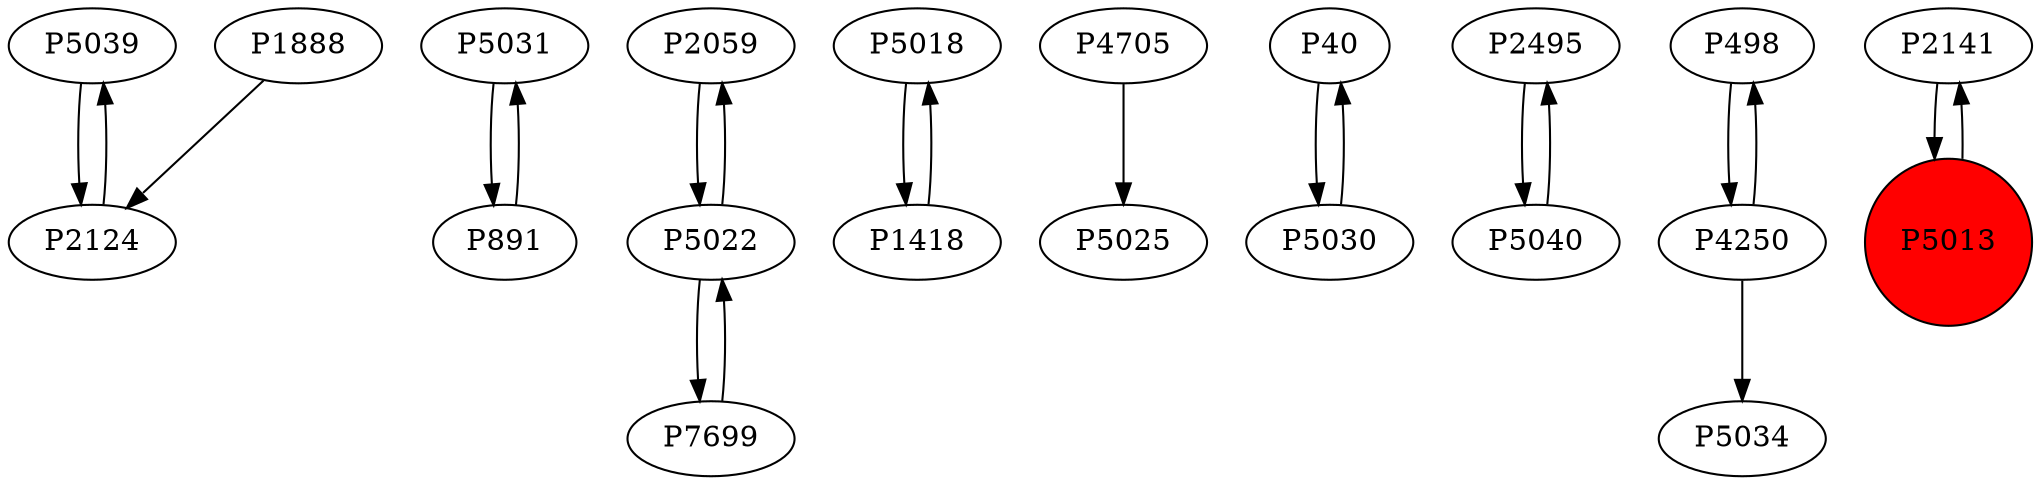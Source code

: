 digraph {
	P5039 -> P2124
	P5031 -> P891
	P2059 -> P5022
	P5018 -> P1418
	P4705 -> P5025
	P40 -> P5030
	P1888 -> P2124
	P2495 -> P5040
	P5022 -> P7699
	P5022 -> P2059
	P498 -> P4250
	P2141 -> P5013
	P4250 -> P498
	P5030 -> P40
	P1418 -> P5018
	P5040 -> P2495
	P7699 -> P5022
	P4250 -> P5034
	P2124 -> P5039
	P5013 -> P2141
	P891 -> P5031
	P5013 [shape=circle]
	P5013 [style=filled]
	P5013 [fillcolor=red]
}
